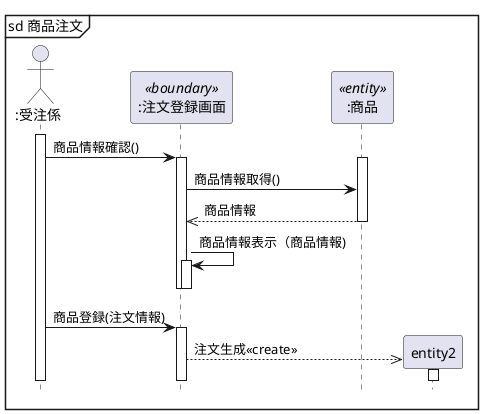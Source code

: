 @startuml 演習4-4
hide footbox
actor ":受注係" as actor
participant ":注文登録画面" as boundary <<boundary>>
participant ":商品" as entity <<entity>>
mainframe sd 商品注文
activate actor
actor -> boundary: 商品情報確認()
activate boundary
activate entity
boundary -> entity: 商品情報取得()
boundary <<-- entity: 商品情報
deactivate entity
boundary -> boundary: 商品情報表示（商品情報)
activate boundary
deactivate boundary
deactivate boundary
actor -> boundary: 商品登録(注文情報)
activate boundary
create entity2
participant ":注文" as entity2 <<entity>>
boundary -->> entity2: 注文生成<<create>>
activate entity2


@enduml